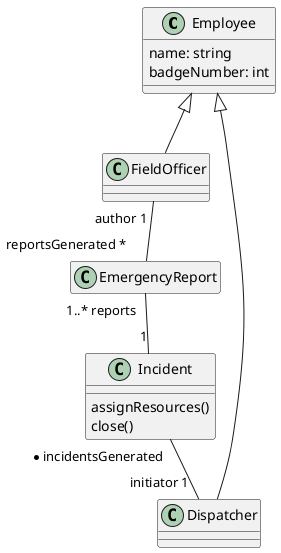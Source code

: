 @startuml
class Employee {
    name: string
    badgeNumber: int
}

class FieldOfficer {
}
class Dispatcher {   
}

Employee <|-- FieldOfficer
Employee <|-- Dispatcher

class EmergencyReport
hide EmergencyReport members

FieldOfficer "author 1" -- "reportsGenerated *" EmergencyReport

class Incident {
    assignResources()
    close()
}

EmergencyReport "1..* reports" -- "1" Incident
Incident "* incidentsGenerated" -- "initiator 1" Dispatcher
@enduml
